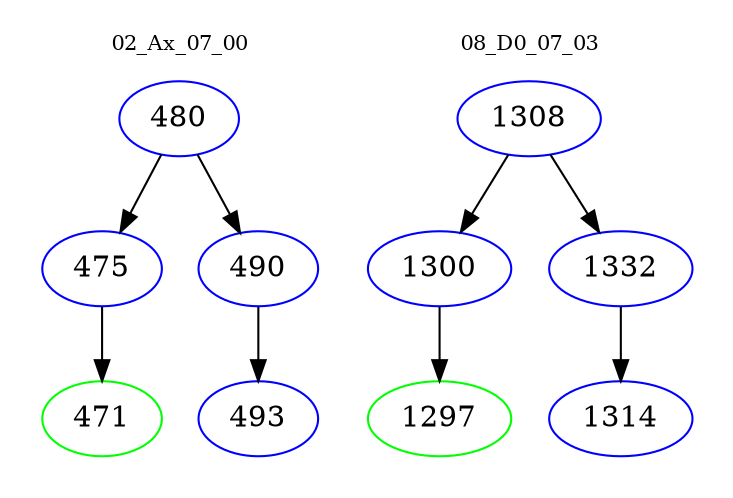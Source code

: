 digraph{
subgraph cluster_0 {
color = white
label = "02_Ax_07_00";
fontsize=10;
T0_480 [label="480", color="blue"]
T0_480 -> T0_475 [color="black"]
T0_475 [label="475", color="blue"]
T0_475 -> T0_471 [color="black"]
T0_471 [label="471", color="green"]
T0_480 -> T0_490 [color="black"]
T0_490 [label="490", color="blue"]
T0_490 -> T0_493 [color="black"]
T0_493 [label="493", color="blue"]
}
subgraph cluster_1 {
color = white
label = "08_D0_07_03";
fontsize=10;
T1_1308 [label="1308", color="blue"]
T1_1308 -> T1_1300 [color="black"]
T1_1300 [label="1300", color="blue"]
T1_1300 -> T1_1297 [color="black"]
T1_1297 [label="1297", color="green"]
T1_1308 -> T1_1332 [color="black"]
T1_1332 [label="1332", color="blue"]
T1_1332 -> T1_1314 [color="black"]
T1_1314 [label="1314", color="blue"]
}
}

